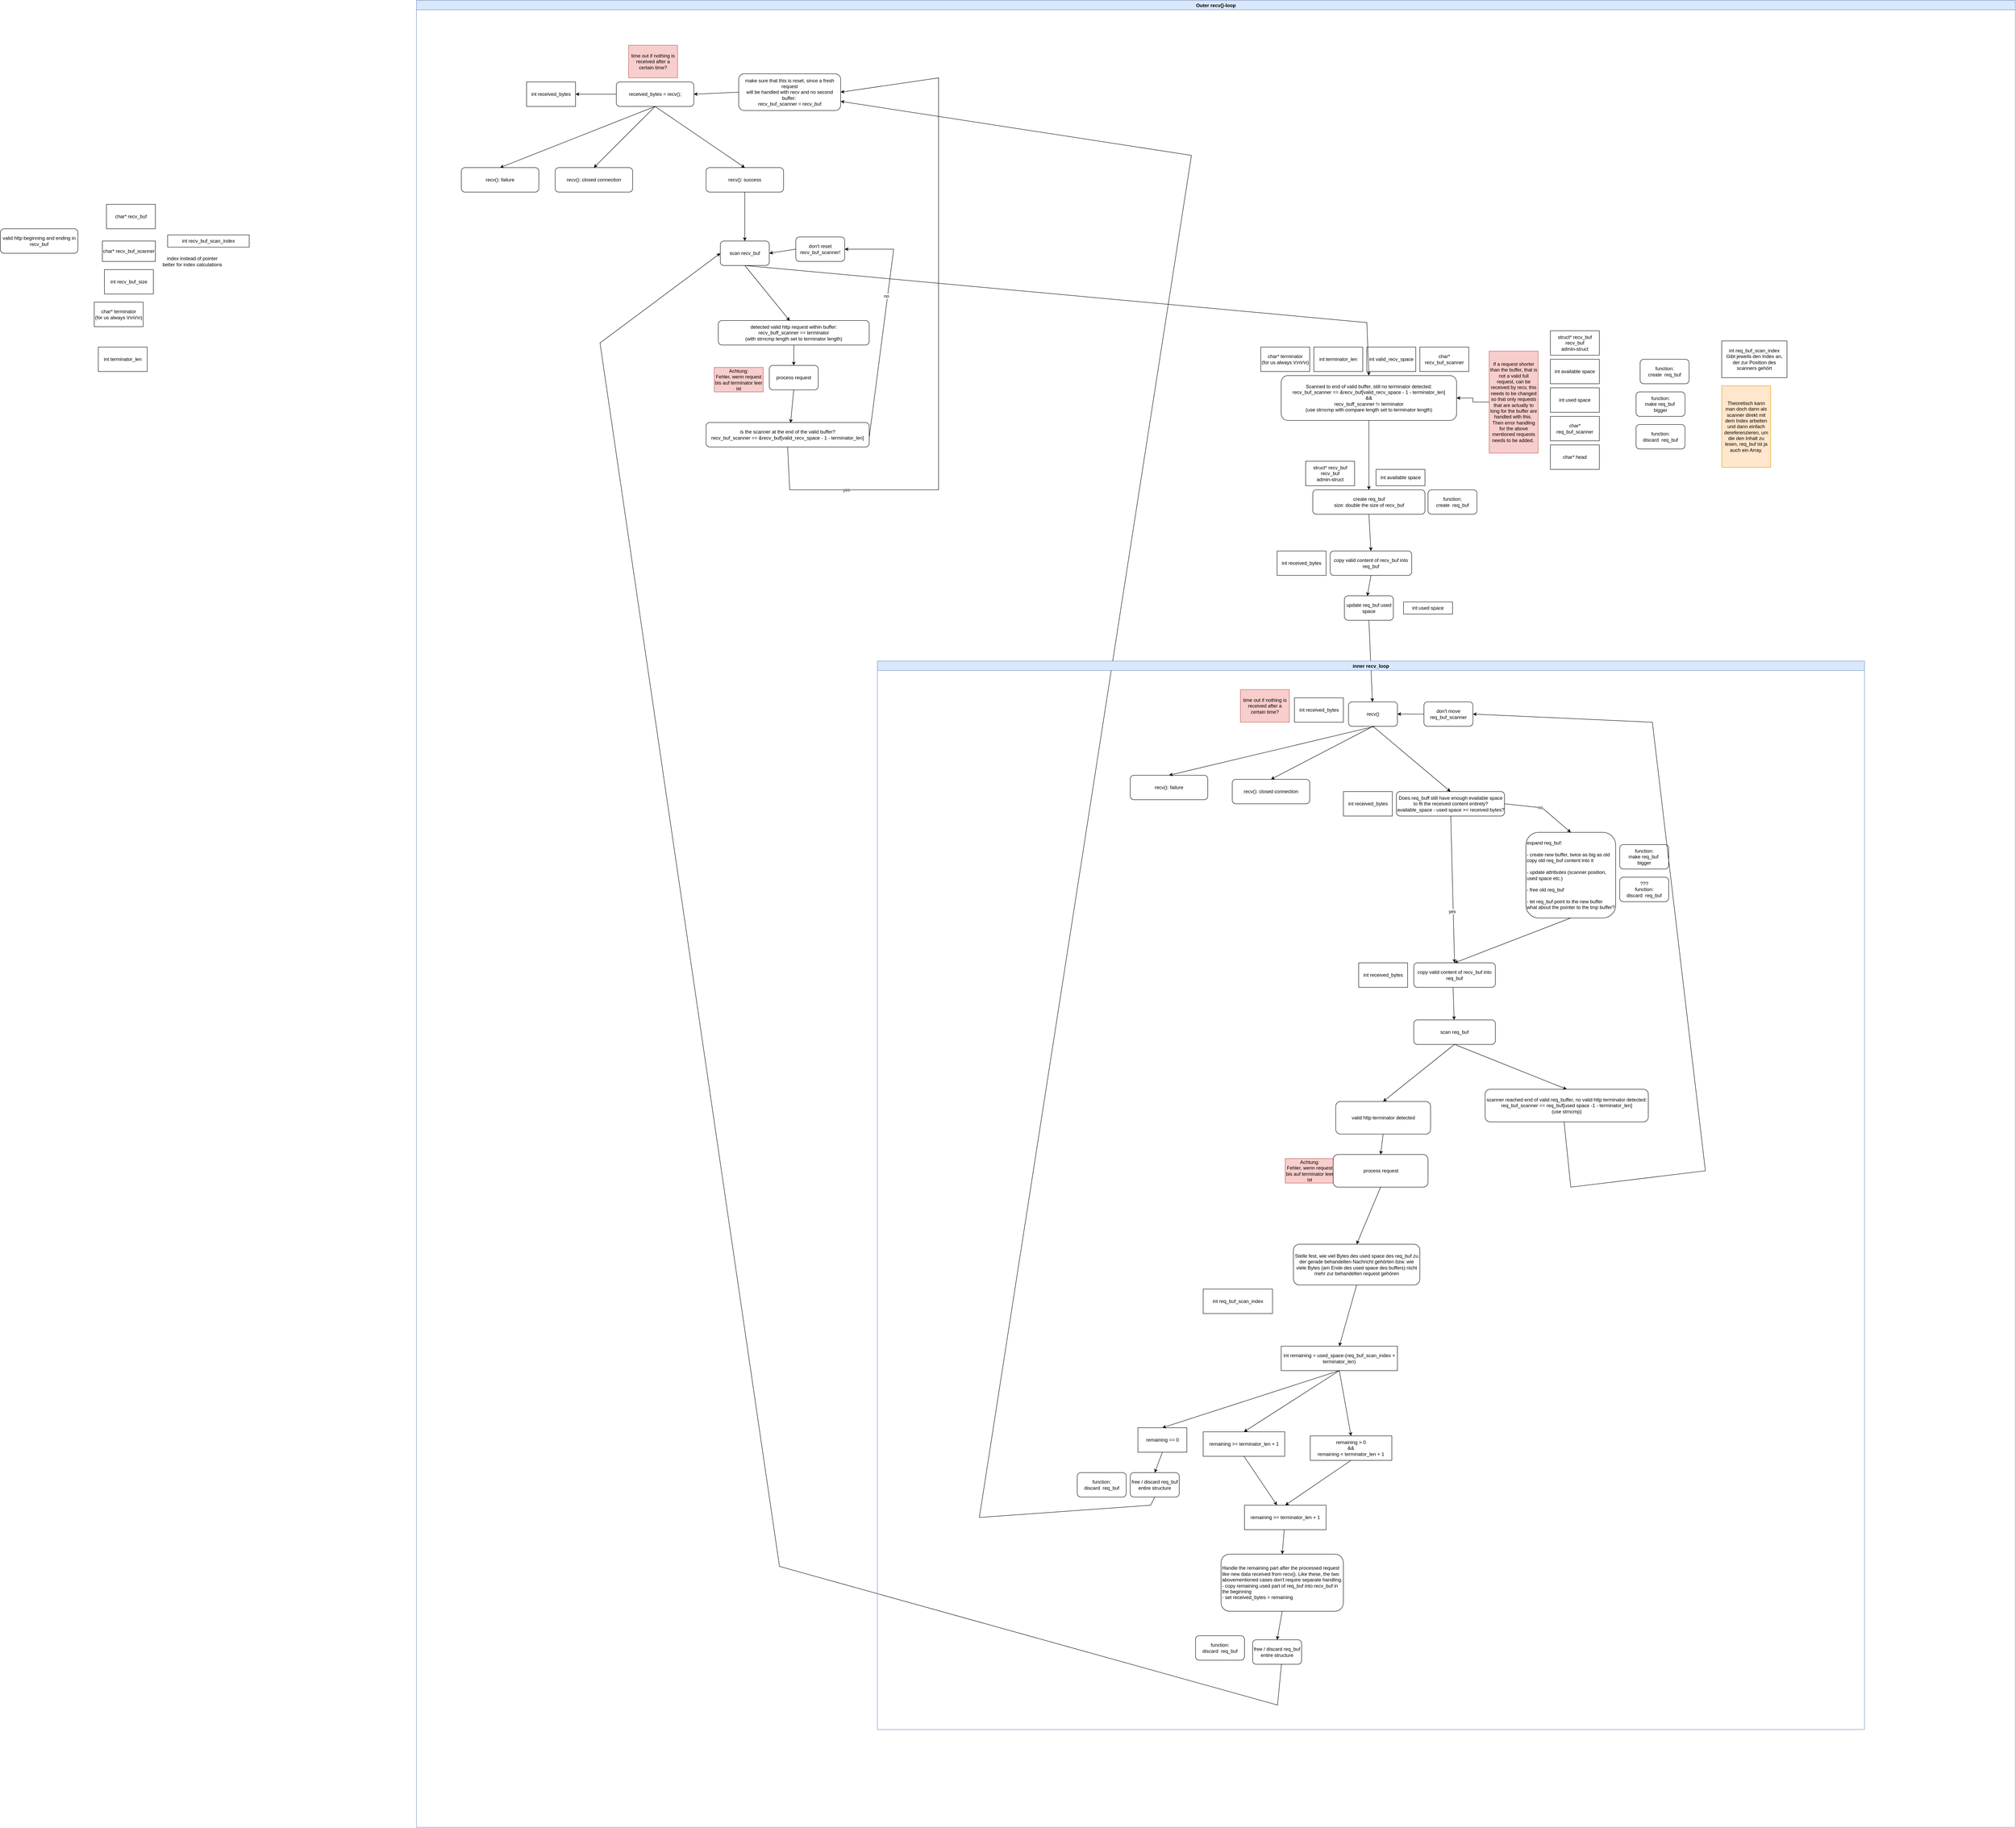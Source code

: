 <mxfile version="20.3.0" type="device"><diagram id="7Sf5SIUbXs6mvTzzYZVq" name="Page-1"><mxGraphModel dx="2548" dy="603" grid="1" gridSize="10" guides="1" tooltips="1" connect="1" arrows="1" fold="1" page="0" pageScale="1" pageWidth="827" pageHeight="1169" math="0" shadow="0"><root><mxCell id="0"/><mxCell id="1" parent="0"/><mxCell id="hIW1ShEKlyPpfjMVBA1B-3" style="edgeStyle=orthogonalEdgeStyle;rounded=0;orthogonalLoop=1;jettySize=auto;html=1;" parent="1" source="hIW1ShEKlyPpfjMVBA1B-1" target="hIW1ShEKlyPpfjMVBA1B-2" edge="1"><mxGeometry relative="1" as="geometry"/></mxCell><mxCell id="hIW1ShEKlyPpfjMVBA1B-1" value="received_bytes = recv();" style="rounded=1;whiteSpace=wrap;html=1;" parent="1" vertex="1"><mxGeometry x="-30" y="580" width="190" height="60" as="geometry"/></mxCell><mxCell id="hIW1ShEKlyPpfjMVBA1B-2" value="int received_bytes" style="rounded=0;whiteSpace=wrap;html=1;" parent="1" vertex="1"><mxGeometry x="-250" y="580" width="120" height="60" as="geometry"/></mxCell><mxCell id="hIW1ShEKlyPpfjMVBA1B-4" value="recv(): failure" style="rounded=1;whiteSpace=wrap;html=1;" parent="1" vertex="1"><mxGeometry x="-410" y="790" width="190" height="60" as="geometry"/></mxCell><mxCell id="hIW1ShEKlyPpfjMVBA1B-5" value="recv(): closed connection" style="rounded=1;whiteSpace=wrap;html=1;" parent="1" vertex="1"><mxGeometry x="-180" y="790" width="190" height="60" as="geometry"/></mxCell><mxCell id="hIW1ShEKlyPpfjMVBA1B-6" value="recv(): success" style="rounded=1;whiteSpace=wrap;html=1;" parent="1" vertex="1"><mxGeometry x="190" y="790" width="190" height="60" as="geometry"/></mxCell><mxCell id="hIW1ShEKlyPpfjMVBA1B-11" value="" style="endArrow=classic;html=1;rounded=0;exitX=0.5;exitY=1;exitDx=0;exitDy=0;entryX=0.5;entryY=0;entryDx=0;entryDy=0;" parent="1" source="hIW1ShEKlyPpfjMVBA1B-1" target="hIW1ShEKlyPpfjMVBA1B-4" edge="1"><mxGeometry width="50" height="50" relative="1" as="geometry"><mxPoint x="30" y="760" as="sourcePoint"/><mxPoint x="80" y="710" as="targetPoint"/></mxGeometry></mxCell><mxCell id="hIW1ShEKlyPpfjMVBA1B-12" value="" style="endArrow=classic;html=1;rounded=0;entryX=0.5;entryY=0;entryDx=0;entryDy=0;exitX=0.5;exitY=1;exitDx=0;exitDy=0;" parent="1" source="hIW1ShEKlyPpfjMVBA1B-1" target="hIW1ShEKlyPpfjMVBA1B-6" edge="1"><mxGeometry width="50" height="50" relative="1" as="geometry"><mxPoint x="30" y="760" as="sourcePoint"/><mxPoint x="80" y="710" as="targetPoint"/></mxGeometry></mxCell><mxCell id="hIW1ShEKlyPpfjMVBA1B-13" value="" style="endArrow=classic;html=1;rounded=0;exitX=0.5;exitY=1;exitDx=0;exitDy=0;entryX=0.5;entryY=0;entryDx=0;entryDy=0;" parent="1" source="hIW1ShEKlyPpfjMVBA1B-1" target="hIW1ShEKlyPpfjMVBA1B-5" edge="1"><mxGeometry width="50" height="50" relative="1" as="geometry"><mxPoint x="30" y="760" as="sourcePoint"/><mxPoint x="80" y="710" as="targetPoint"/></mxGeometry></mxCell><mxCell id="hIW1ShEKlyPpfjMVBA1B-14" value="valid http beginning and ending in recv_buf" style="rounded=1;whiteSpace=wrap;html=1;" parent="1" vertex="1"><mxGeometry x="-1540" y="940" width="190" height="60" as="geometry"/></mxCell><mxCell id="hIW1ShEKlyPpfjMVBA1B-16" value="char* recv_buf" style="rounded=0;whiteSpace=wrap;html=1;" parent="1" vertex="1"><mxGeometry x="-1280" y="880" width="120" height="60" as="geometry"/></mxCell><mxCell id="hIW1ShEKlyPpfjMVBA1B-17" value="struct* recv_buf recv_buf&lt;br&gt;admin-struct" style="rounded=0;whiteSpace=wrap;html=1;" parent="1" vertex="1"><mxGeometry x="2260" y="1190" width="120" height="60" as="geometry"/></mxCell><mxCell id="hIW1ShEKlyPpfjMVBA1B-18" value="int available space" style="rounded=0;whiteSpace=wrap;html=1;" parent="1" vertex="1"><mxGeometry x="2260" y="1260" width="120" height="60" as="geometry"/></mxCell><mxCell id="hIW1ShEKlyPpfjMVBA1B-19" value="int used space" style="rounded=0;whiteSpace=wrap;html=1;" parent="1" vertex="1"><mxGeometry x="2260" y="1330" width="120" height="60" as="geometry"/></mxCell><mxCell id="hIW1ShEKlyPpfjMVBA1B-20" value="char* req_buf_scanner" style="rounded=0;whiteSpace=wrap;html=1;" parent="1" vertex="1"><mxGeometry x="2260" y="1400" width="120" height="60" as="geometry"/></mxCell><mxCell id="hIW1ShEKlyPpfjMVBA1B-21" value="char* head" style="rounded=0;whiteSpace=wrap;html=1;" parent="1" vertex="1"><mxGeometry x="2260" y="1470" width="120" height="60" as="geometry"/></mxCell><mxCell id="hIW1ShEKlyPpfjMVBA1B-22" value="function: create&amp;nbsp;&amp;nbsp;req_buf" style="rounded=1;whiteSpace=wrap;html=1;" parent="1" vertex="1"><mxGeometry x="2480" y="1260" width="120" height="60" as="geometry"/></mxCell><mxCell id="hIW1ShEKlyPpfjMVBA1B-23" value="function: make&amp;nbsp;req_buf&amp;nbsp;&lt;br&gt;bigger" style="rounded=1;whiteSpace=wrap;html=1;" parent="1" vertex="1"><mxGeometry x="2470" y="1340" width="120" height="60" as="geometry"/></mxCell><mxCell id="hIW1ShEKlyPpfjMVBA1B-24" value="function: discard&amp;nbsp;&amp;nbsp;req_buf" style="rounded=1;whiteSpace=wrap;html=1;" parent="1" vertex="1"><mxGeometry x="2470" y="1420" width="120" height="60" as="geometry"/></mxCell><mxCell id="hIW1ShEKlyPpfjMVBA1B-26" value="char* recv_buf_scanner" style="rounded=0;whiteSpace=wrap;html=1;" parent="1" vertex="1"><mxGeometry x="-1290" y="970" width="130" height="50" as="geometry"/></mxCell><mxCell id="hIW1ShEKlyPpfjMVBA1B-28" value="scan recv_buf" style="rounded=1;whiteSpace=wrap;html=1;" parent="1" vertex="1"><mxGeometry x="225" y="970" width="120" height="60" as="geometry"/></mxCell><mxCell id="hIW1ShEKlyPpfjMVBA1B-29" value="" style="endArrow=classic;html=1;rounded=0;entryX=0.5;entryY=0;entryDx=0;entryDy=0;exitX=0.5;exitY=1;exitDx=0;exitDy=0;" parent="1" source="hIW1ShEKlyPpfjMVBA1B-6" target="hIW1ShEKlyPpfjMVBA1B-28" edge="1"><mxGeometry width="50" height="50" relative="1" as="geometry"><mxPoint x="50" y="990" as="sourcePoint"/><mxPoint x="100" y="940" as="targetPoint"/></mxGeometry></mxCell><mxCell id="hIW1ShEKlyPpfjMVBA1B-31" value="int recv_buf_size" style="rounded=0;whiteSpace=wrap;html=1;" parent="1" vertex="1"><mxGeometry x="-1285" y="1040" width="120" height="60" as="geometry"/></mxCell><mxCell id="hIW1ShEKlyPpfjMVBA1B-32" value="Scanned to end of valid buffer, still no terminator detected:&lt;br&gt;recv_buf_scanner == &amp;amp;recv_buf[valid_recv_space - 1 - terminator_len]&lt;br&gt;&amp;amp;&amp;amp;&lt;br&gt;recv_buff_scanner != terminator&lt;br&gt;(use strncmp with compare length set to terminator length)" style="rounded=1;whiteSpace=wrap;html=1;" parent="1" vertex="1"><mxGeometry x="1600" y="1300" width="430" height="110" as="geometry"/></mxCell><mxCell id="hIW1ShEKlyPpfjMVBA1B-34" value="char* terminator&lt;br&gt;(for us always \r\n\r\n)" style="rounded=0;whiteSpace=wrap;html=1;" parent="1" vertex="1"><mxGeometry x="-1310" y="1120" width="120" height="60" as="geometry"/></mxCell><mxCell id="hIW1ShEKlyPpfjMVBA1B-35" value="int terminator_len" style="rounded=0;whiteSpace=wrap;html=1;" parent="1" vertex="1"><mxGeometry x="-1300" y="1230" width="120" height="60" as="geometry"/></mxCell><mxCell id="hIW1ShEKlyPpfjMVBA1B-38" value="create req_buf&lt;br&gt;size: double the size of recv_buf" style="rounded=1;whiteSpace=wrap;html=1;" parent="1" vertex="1"><mxGeometry x="1677.5" y="1580" width="275" height="60" as="geometry"/></mxCell><mxCell id="hIW1ShEKlyPpfjMVBA1B-39" value="" style="endArrow=classic;html=1;rounded=0;entryX=0.5;entryY=0;entryDx=0;entryDy=0;exitX=0.5;exitY=1;exitDx=0;exitDy=0;" parent="1" source="hIW1ShEKlyPpfjMVBA1B-32" target="hIW1ShEKlyPpfjMVBA1B-38" edge="1"><mxGeometry width="50" height="50" relative="1" as="geometry"><mxPoint x="1610" y="1460" as="sourcePoint"/><mxPoint x="1660" y="1410" as="targetPoint"/></mxGeometry></mxCell><mxCell id="hIW1ShEKlyPpfjMVBA1B-41" style="edgeStyle=orthogonalEdgeStyle;rounded=0;orthogonalLoop=1;jettySize=auto;html=1;" parent="1" source="hIW1ShEKlyPpfjMVBA1B-40" target="hIW1ShEKlyPpfjMVBA1B-32" edge="1"><mxGeometry relative="1" as="geometry"/></mxCell><mxCell id="hIW1ShEKlyPpfjMVBA1B-40" value="If a request shorter than the buffer, that is not a valid full request, can be received by recv, this needs to be changed so that only requests that are actually to long for the buffer are handled with this.&amp;nbsp;&lt;br&gt;Then error handling for the above mentioned requests needs to be added.&amp;nbsp;" style="rounded=0;whiteSpace=wrap;html=1;fillColor=#f8cecc;strokeColor=#b85450;" parent="1" vertex="1"><mxGeometry x="2110" y="1240" width="120" height="250" as="geometry"/></mxCell><mxCell id="hIW1ShEKlyPpfjMVBA1B-42" value="int terminator_len" style="rounded=0;whiteSpace=wrap;html=1;" parent="1" vertex="1"><mxGeometry x="1680" y="1230" width="120" height="60" as="geometry"/></mxCell><mxCell id="hIW1ShEKlyPpfjMVBA1B-43" value="int valid_recv_space" style="rounded=0;whiteSpace=wrap;html=1;" parent="1" vertex="1"><mxGeometry x="1810" y="1230" width="120" height="60" as="geometry"/></mxCell><mxCell id="hIW1ShEKlyPpfjMVBA1B-44" value="char* recv_buf_scanner" style="rounded=0;whiteSpace=wrap;html=1;" parent="1" vertex="1"><mxGeometry x="1940" y="1230" width="120" height="60" as="geometry"/></mxCell><mxCell id="hIW1ShEKlyPpfjMVBA1B-45" value="char* terminator&lt;br&gt;(for us always \r\n\r\n)" style="rounded=0;whiteSpace=wrap;html=1;" parent="1" vertex="1"><mxGeometry x="1550" y="1230" width="120" height="60" as="geometry"/></mxCell><mxCell id="hIW1ShEKlyPpfjMVBA1B-46" value="detected valid http request within buffer:&lt;br&gt;recv_buff_scanner == terminator&lt;br&gt;(with strncmp length set to terminator length)" style="rounded=1;whiteSpace=wrap;html=1;" parent="1" vertex="1"><mxGeometry x="220" y="1165" width="370" height="60" as="geometry"/></mxCell><mxCell id="hIW1ShEKlyPpfjMVBA1B-47" value="don't reset recv_buf_scanner!" style="rounded=1;whiteSpace=wrap;html=1;" parent="1" vertex="1"><mxGeometry x="410" y="960" width="120" height="60" as="geometry"/></mxCell><mxCell id="hIW1ShEKlyPpfjMVBA1B-48" value="process request" style="rounded=1;whiteSpace=wrap;html=1;" parent="1" vertex="1"><mxGeometry x="345" y="1275" width="120" height="60" as="geometry"/></mxCell><mxCell id="hIW1ShEKlyPpfjMVBA1B-49" value="" style="endArrow=classic;html=1;rounded=0;entryX=0.5;entryY=0;entryDx=0;entryDy=0;exitX=0.5;exitY=1;exitDx=0;exitDy=0;" parent="1" source="hIW1ShEKlyPpfjMVBA1B-46" target="hIW1ShEKlyPpfjMVBA1B-48" edge="1"><mxGeometry width="50" height="50" relative="1" as="geometry"><mxPoint x="580" y="1065" as="sourcePoint"/><mxPoint x="630" y="1015" as="targetPoint"/></mxGeometry></mxCell><mxCell id="hIW1ShEKlyPpfjMVBA1B-54" value="make sure that this is reset, since a fresh request&lt;br&gt;will be handled with recv and no second buffer:&amp;nbsp;&lt;br&gt;recv_buf_scanner = recv_buf" style="rounded=1;whiteSpace=wrap;html=1;" parent="1" vertex="1"><mxGeometry x="270" y="560" width="250" height="90" as="geometry"/></mxCell><mxCell id="hIW1ShEKlyPpfjMVBA1B-55" value="is the scanner at the end of the valid buffer?&lt;br&gt;recv_buf_scanner == &amp;amp;recv_buf[valid_recv_space - 1 - terminator_len]" style="rounded=1;whiteSpace=wrap;html=1;" parent="1" vertex="1"><mxGeometry x="190" y="1415" width="400" height="60" as="geometry"/></mxCell><mxCell id="hIW1ShEKlyPpfjMVBA1B-56" value="" style="endArrow=classic;html=1;rounded=0;entryX=0.518;entryY=0.017;entryDx=0;entryDy=0;entryPerimeter=0;exitX=0.5;exitY=1;exitDx=0;exitDy=0;" parent="1" source="hIW1ShEKlyPpfjMVBA1B-48" target="hIW1ShEKlyPpfjMVBA1B-55" edge="1"><mxGeometry width="50" height="50" relative="1" as="geometry"><mxPoint x="460" y="1385" as="sourcePoint"/><mxPoint x="510" y="1335" as="targetPoint"/></mxGeometry></mxCell><mxCell id="hIW1ShEKlyPpfjMVBA1B-58" value="" style="endArrow=classic;html=1;rounded=0;entryX=1;entryY=0.5;entryDx=0;entryDy=0;exitX=0;exitY=0.5;exitDx=0;exitDy=0;" parent="1" source="hIW1ShEKlyPpfjMVBA1B-47" target="hIW1ShEKlyPpfjMVBA1B-28" edge="1"><mxGeometry width="50" height="50" relative="1" as="geometry"><mxPoint x="390" y="1330" as="sourcePoint"/><mxPoint x="440" y="1280" as="targetPoint"/></mxGeometry></mxCell><mxCell id="hIW1ShEKlyPpfjMVBA1B-59" value="" style="endArrow=classic;html=1;rounded=0;entryX=1;entryY=0.5;entryDx=0;entryDy=0;exitX=1;exitY=0.614;exitDx=0;exitDy=0;exitPerimeter=0;" parent="1" source="hIW1ShEKlyPpfjMVBA1B-55" target="hIW1ShEKlyPpfjMVBA1B-47" edge="1"><mxGeometry width="50" height="50" relative="1" as="geometry"><mxPoint x="460" y="1340" as="sourcePoint"/><mxPoint x="510" y="1290" as="targetPoint"/><Array as="points"><mxPoint x="650" y="990"/></Array></mxGeometry></mxCell><mxCell id="hIW1ShEKlyPpfjMVBA1B-60" value="no" style="edgeLabel;html=1;align=center;verticalAlign=middle;resizable=0;points=[];" parent="hIW1ShEKlyPpfjMVBA1B-59" vertex="1" connectable="0"><mxGeometry x="0.193" y="3" relative="1" as="geometry"><mxPoint as="offset"/></mxGeometry></mxCell><mxCell id="hIW1ShEKlyPpfjMVBA1B-61" value="" style="endArrow=classic;html=1;rounded=0;entryX=1;entryY=0.5;entryDx=0;entryDy=0;exitX=0.5;exitY=1;exitDx=0;exitDy=0;" parent="1" source="hIW1ShEKlyPpfjMVBA1B-55" target="hIW1ShEKlyPpfjMVBA1B-54" edge="1"><mxGeometry width="50" height="50" relative="1" as="geometry"><mxPoint x="460" y="1340" as="sourcePoint"/><mxPoint x="510" y="1290" as="targetPoint"/><Array as="points"><mxPoint x="395" y="1580"/><mxPoint x="760" y="1580"/><mxPoint x="760" y="570"/></Array></mxGeometry></mxCell><mxCell id="hIW1ShEKlyPpfjMVBA1B-62" value="yes" style="edgeLabel;html=1;align=center;verticalAlign=middle;resizable=0;points=[];" parent="hIW1ShEKlyPpfjMVBA1B-61" vertex="1" connectable="0"><mxGeometry x="-0.717" relative="1" as="geometry"><mxPoint as="offset"/></mxGeometry></mxCell><mxCell id="hIW1ShEKlyPpfjMVBA1B-63" value="" style="endArrow=classic;html=1;rounded=0;entryX=1;entryY=0.5;entryDx=0;entryDy=0;exitX=0;exitY=0.5;exitDx=0;exitDy=0;" parent="1" source="hIW1ShEKlyPpfjMVBA1B-54" target="hIW1ShEKlyPpfjMVBA1B-1" edge="1"><mxGeometry width="50" height="50" relative="1" as="geometry"><mxPoint x="460" y="710" as="sourcePoint"/><mxPoint x="510" y="660" as="targetPoint"/></mxGeometry></mxCell><mxCell id="hIW1ShEKlyPpfjMVBA1B-64" value="" style="endArrow=classic;html=1;rounded=0;exitX=0.5;exitY=1;exitDx=0;exitDy=0;entryX=0.473;entryY=0.006;entryDx=0;entryDy=0;entryPerimeter=0;" parent="1" source="hIW1ShEKlyPpfjMVBA1B-28" target="hIW1ShEKlyPpfjMVBA1B-46" edge="1"><mxGeometry width="50" height="50" relative="1" as="geometry"><mxPoint x="660" y="1290" as="sourcePoint"/><mxPoint x="710" y="1240" as="targetPoint"/></mxGeometry></mxCell><mxCell id="hIW1ShEKlyPpfjMVBA1B-65" value="" style="endArrow=classic;html=1;rounded=0;entryX=0.5;entryY=0;entryDx=0;entryDy=0;exitX=0.5;exitY=1;exitDx=0;exitDy=0;" parent="1" source="hIW1ShEKlyPpfjMVBA1B-28" target="hIW1ShEKlyPpfjMVBA1B-32" edge="1"><mxGeometry width="50" height="50" relative="1" as="geometry"><mxPoint x="1090" y="1320" as="sourcePoint"/><mxPoint x="1140" y="1270" as="targetPoint"/><Array as="points"><mxPoint x="1810" y="1170"/></Array></mxGeometry></mxCell><mxCell id="hIW1ShEKlyPpfjMVBA1B-67" value="int available space" style="rounded=0;whiteSpace=wrap;html=1;" parent="1" vertex="1"><mxGeometry x="1832.5" y="1530" width="120" height="40" as="geometry"/></mxCell><mxCell id="hIW1ShEKlyPpfjMVBA1B-68" value="struct* recv_buf recv_buf&lt;br&gt;admin-struct" style="rounded=0;whiteSpace=wrap;html=1;" parent="1" vertex="1"><mxGeometry x="1660" y="1510" width="120" height="60" as="geometry"/></mxCell><mxCell id="hIW1ShEKlyPpfjMVBA1B-69" value="function: create&amp;nbsp;&amp;nbsp;req_buf" style="rounded=1;whiteSpace=wrap;html=1;" parent="1" vertex="1"><mxGeometry x="1960" y="1580" width="120" height="60" as="geometry"/></mxCell><mxCell id="hIW1ShEKlyPpfjMVBA1B-70" value="copy valid content of recv_buf into req_buf" style="rounded=1;whiteSpace=wrap;html=1;" parent="1" vertex="1"><mxGeometry x="1720" y="1730" width="200" height="60" as="geometry"/></mxCell><mxCell id="hIW1ShEKlyPpfjMVBA1B-71" value="" style="endArrow=classic;html=1;rounded=0;exitX=0.5;exitY=1;exitDx=0;exitDy=0;entryX=0.5;entryY=0;entryDx=0;entryDy=0;" parent="1" source="hIW1ShEKlyPpfjMVBA1B-38" target="hIW1ShEKlyPpfjMVBA1B-70" edge="1"><mxGeometry width="50" height="50" relative="1" as="geometry"><mxPoint x="1960" y="1710" as="sourcePoint"/><mxPoint x="2010" y="1660" as="targetPoint"/></mxGeometry></mxCell><mxCell id="hIW1ShEKlyPpfjMVBA1B-72" value="update req_buf used space" style="rounded=1;whiteSpace=wrap;html=1;" parent="1" vertex="1"><mxGeometry x="1755" y="1840" width="120" height="60" as="geometry"/></mxCell><mxCell id="hIW1ShEKlyPpfjMVBA1B-73" value="" style="endArrow=classic;html=1;rounded=0;entryX=0.469;entryY=0.008;entryDx=0;entryDy=0;entryPerimeter=0;exitX=0.5;exitY=1;exitDx=0;exitDy=0;" parent="1" source="hIW1ShEKlyPpfjMVBA1B-70" target="hIW1ShEKlyPpfjMVBA1B-72" edge="1"><mxGeometry width="50" height="50" relative="1" as="geometry"><mxPoint x="1960" y="1740" as="sourcePoint"/><mxPoint x="2010" y="1690" as="targetPoint"/></mxGeometry></mxCell><mxCell id="hIW1ShEKlyPpfjMVBA1B-74" value="int used space" style="rounded=0;whiteSpace=wrap;html=1;" parent="1" vertex="1"><mxGeometry x="1900" y="1855" width="120" height="30" as="geometry"/></mxCell><mxCell id="hIW1ShEKlyPpfjMVBA1B-75" value="recv()" style="rounded=1;whiteSpace=wrap;html=1;" parent="1" vertex="1"><mxGeometry x="1765" y="2100" width="120" height="60" as="geometry"/></mxCell><mxCell id="hIW1ShEKlyPpfjMVBA1B-76" value="copy valid content of recv_buf into req_buf" style="rounded=1;whiteSpace=wrap;html=1;" parent="1" vertex="1"><mxGeometry x="1925" y="2740" width="200" height="60" as="geometry"/></mxCell><mxCell id="hIW1ShEKlyPpfjMVBA1B-77" value="int received_bytes" style="rounded=0;whiteSpace=wrap;html=1;" parent="1" vertex="1"><mxGeometry x="1590" y="1730" width="120" height="60" as="geometry"/></mxCell><mxCell id="hIW1ShEKlyPpfjMVBA1B-78" value="int received_bytes" style="rounded=0;whiteSpace=wrap;html=1;" parent="1" vertex="1"><mxGeometry x="1790" y="2740" width="120" height="60" as="geometry"/></mxCell><mxCell id="hIW1ShEKlyPpfjMVBA1B-79" value="scan req_buf" style="rounded=1;whiteSpace=wrap;html=1;" parent="1" vertex="1"><mxGeometry x="1925" y="2880" width="200" height="60" as="geometry"/></mxCell><mxCell id="hIW1ShEKlyPpfjMVBA1B-80" value="Does req_buff still have enough evailable space to fit the received content entirely?&lt;br&gt;available_space - used space &amp;gt;= received bytes?" style="rounded=1;whiteSpace=wrap;html=1;" parent="1" vertex="1"><mxGeometry x="1882.5" y="2320" width="265" height="60" as="geometry"/></mxCell><mxCell id="hIW1ShEKlyPpfjMVBA1B-81" value="int received_bytes" style="rounded=0;whiteSpace=wrap;html=1;" parent="1" vertex="1"><mxGeometry x="1752.5" y="2320" width="120" height="60" as="geometry"/></mxCell><mxCell id="hIW1ShEKlyPpfjMVBA1B-82" value="" style="endArrow=classic;html=1;rounded=0;entryX=0.5;entryY=0;entryDx=0;entryDy=0;" parent="1" source="hIW1ShEKlyPpfjMVBA1B-80" target="hIW1ShEKlyPpfjMVBA1B-76" edge="1"><mxGeometry width="50" height="50" relative="1" as="geometry"><mxPoint x="2350" y="2480" as="sourcePoint"/><mxPoint x="2400" y="2430" as="targetPoint"/></mxGeometry></mxCell><mxCell id="hIW1ShEKlyPpfjMVBA1B-83" value="yes" style="edgeLabel;html=1;align=center;verticalAlign=middle;resizable=0;points=[];" parent="hIW1ShEKlyPpfjMVBA1B-82" vertex="1" connectable="0"><mxGeometry x="0.297" y="-3" relative="1" as="geometry"><mxPoint as="offset"/></mxGeometry></mxCell><mxCell id="hIW1ShEKlyPpfjMVBA1B-85" value="" style="endArrow=classic;html=1;rounded=0;exitX=1;exitY=0.5;exitDx=0;exitDy=0;entryX=0.5;entryY=0;entryDx=0;entryDy=0;" parent="1" source="hIW1ShEKlyPpfjMVBA1B-80" target="hIW1ShEKlyPpfjMVBA1B-88" edge="1"><mxGeometry width="50" height="50" relative="1" as="geometry"><mxPoint x="2400" y="2550" as="sourcePoint"/><mxPoint x="2260" y="2430" as="targetPoint"/><Array as="points"><mxPoint x="2240" y="2360"/></Array></mxGeometry></mxCell><mxCell id="hIW1ShEKlyPpfjMVBA1B-86" value="no" style="edgeLabel;html=1;align=center;verticalAlign=middle;resizable=0;points=[];" parent="hIW1ShEKlyPpfjMVBA1B-85" vertex="1" connectable="0"><mxGeometry x="-0.05" y="1" relative="1" as="geometry"><mxPoint as="offset"/></mxGeometry></mxCell><mxCell id="hIW1ShEKlyPpfjMVBA1B-88" value="expand req_buf: &lt;br&gt;&lt;br&gt;- create new buffer, twice as big as old&lt;br&gt;copy old req_buf content into it&lt;br&gt;&lt;br&gt;- update attributes (scanner position, used space etc.)&lt;br&gt;&lt;br&gt;- free old req_buf&lt;br&gt;&lt;br&gt;&lt;div style=&quot;&quot;&gt;&lt;span style=&quot;background-color: initial;&quot;&gt;- let req_buf point to the new buffer&lt;/span&gt;&lt;/div&gt;what about the pointer to the tmp buffer?" style="rounded=1;whiteSpace=wrap;html=1;align=left;" parent="1" vertex="1"><mxGeometry x="2200" y="2420" width="220" height="210" as="geometry"/></mxCell><mxCell id="hIW1ShEKlyPpfjMVBA1B-90" value="" style="endArrow=classic;html=1;rounded=0;exitX=0.5;exitY=1;exitDx=0;exitDy=0;entryX=0.5;entryY=0;entryDx=0;entryDy=0;" parent="1" source="hIW1ShEKlyPpfjMVBA1B-88" target="hIW1ShEKlyPpfjMVBA1B-76" edge="1"><mxGeometry width="50" height="50" relative="1" as="geometry"><mxPoint x="2520" y="2560" as="sourcePoint"/><mxPoint x="2570" y="2510" as="targetPoint"/></mxGeometry></mxCell><mxCell id="hIW1ShEKlyPpfjMVBA1B-92" value="???&lt;br&gt;function: discard&amp;nbsp;&amp;nbsp;req_buf" style="rounded=1;whiteSpace=wrap;html=1;" parent="1" vertex="1"><mxGeometry x="2430" y="2530" width="120" height="60" as="geometry"/></mxCell><mxCell id="hIW1ShEKlyPpfjMVBA1B-93" value="function: make&amp;nbsp;req_buf&amp;nbsp;&lt;br&gt;bigger" style="rounded=1;whiteSpace=wrap;html=1;" parent="1" vertex="1"><mxGeometry x="2430" y="2450" width="120" height="60" as="geometry"/></mxCell><mxCell id="hIW1ShEKlyPpfjMVBA1B-94" value="" style="endArrow=classic;html=1;rounded=0;exitX=0.482;exitY=1.017;exitDx=0;exitDy=0;exitPerimeter=0;" parent="1" source="hIW1ShEKlyPpfjMVBA1B-76" target="hIW1ShEKlyPpfjMVBA1B-79" edge="1"><mxGeometry width="50" height="50" relative="1" as="geometry"><mxPoint x="2170" y="2870" as="sourcePoint"/><mxPoint x="2220" y="2820" as="targetPoint"/></mxGeometry></mxCell><mxCell id="hIW1ShEKlyPpfjMVBA1B-95" value="" style="endArrow=classic;html=1;rounded=0;entryX=0.5;entryY=0;entryDx=0;entryDy=0;exitX=0.5;exitY=1;exitDx=0;exitDy=0;" parent="1" source="hIW1ShEKlyPpfjMVBA1B-75" target="hIW1ShEKlyPpfjMVBA1B-80" edge="1"><mxGeometry width="50" height="50" relative="1" as="geometry"><mxPoint x="1890" y="2410" as="sourcePoint"/><mxPoint x="1940" y="2360" as="targetPoint"/></mxGeometry></mxCell><mxCell id="hIW1ShEKlyPpfjMVBA1B-96" value="scanner reached end of valid req_buffer, no valid http terminator detected:&lt;br&gt;req_buf_scanner == req_buf[used space -1 - terminator_len]&lt;br&gt;(use strncmp)" style="rounded=1;whiteSpace=wrap;html=1;" parent="1" vertex="1"><mxGeometry x="2100" y="3050" width="400" height="80" as="geometry"/></mxCell><mxCell id="hIW1ShEKlyPpfjMVBA1B-97" value="valid http terminator detected" style="rounded=1;whiteSpace=wrap;html=1;" parent="1" vertex="1"><mxGeometry x="1733.75" y="3080" width="232.5" height="80" as="geometry"/></mxCell><mxCell id="hIW1ShEKlyPpfjMVBA1B-98" value="" style="endArrow=classic;html=1;rounded=0;exitX=0.5;exitY=1;exitDx=0;exitDy=0;entryX=0.5;entryY=0;entryDx=0;entryDy=0;" parent="1" source="hIW1ShEKlyPpfjMVBA1B-79" target="hIW1ShEKlyPpfjMVBA1B-96" edge="1"><mxGeometry width="50" height="50" relative="1" as="geometry"><mxPoint x="2290" y="2860" as="sourcePoint"/><mxPoint x="2340" y="2810" as="targetPoint"/></mxGeometry></mxCell><mxCell id="hIW1ShEKlyPpfjMVBA1B-99" value="" style="endArrow=classic;html=1;rounded=0;exitX=0.484;exitY=1.004;exitDx=0;exitDy=0;exitPerimeter=0;entryX=1;entryY=0.5;entryDx=0;entryDy=0;" parent="1" source="hIW1ShEKlyPpfjMVBA1B-96" target="hIW1ShEKlyPpfjMVBA1B-104" edge="1"><mxGeometry width="50" height="50" relative="1" as="geometry"><mxPoint x="2100" y="2770" as="sourcePoint"/><mxPoint x="2150" y="2720" as="targetPoint"/><Array as="points"><mxPoint x="2310" y="3290"/><mxPoint x="2640" y="3250"/><mxPoint x="2510" y="2150"/></Array></mxGeometry></mxCell><mxCell id="hIW1ShEKlyPpfjMVBA1B-100" value="recv(): failure" style="rounded=1;whiteSpace=wrap;html=1;" parent="1" vertex="1"><mxGeometry x="1230" y="2280" width="190" height="60" as="geometry"/></mxCell><mxCell id="hIW1ShEKlyPpfjMVBA1B-101" value="recv(): closed connection" style="rounded=1;whiteSpace=wrap;html=1;" parent="1" vertex="1"><mxGeometry x="1480" y="2290" width="190" height="60" as="geometry"/></mxCell><mxCell id="hIW1ShEKlyPpfjMVBA1B-102" value="" style="endArrow=classic;html=1;rounded=0;entryX=0.5;entryY=0;entryDx=0;entryDy=0;" parent="1" target="hIW1ShEKlyPpfjMVBA1B-100" edge="1"><mxGeometry width="50" height="50" relative="1" as="geometry"><mxPoint x="1830" y="2160" as="sourcePoint"/><mxPoint x="1660" y="2560" as="targetPoint"/></mxGeometry></mxCell><mxCell id="hIW1ShEKlyPpfjMVBA1B-103" value="" style="endArrow=classic;html=1;rounded=0;entryX=0.5;entryY=0;entryDx=0;entryDy=0;exitX=0.5;exitY=1;exitDx=0;exitDy=0;" parent="1" source="hIW1ShEKlyPpfjMVBA1B-75" target="hIW1ShEKlyPpfjMVBA1B-101" edge="1"><mxGeometry width="50" height="50" relative="1" as="geometry"><mxPoint x="1610" y="2610" as="sourcePoint"/><mxPoint x="1660" y="2560" as="targetPoint"/></mxGeometry></mxCell><mxCell id="hIW1ShEKlyPpfjMVBA1B-104" value="don't move req_buf_scanner" style="rounded=1;whiteSpace=wrap;html=1;" parent="1" vertex="1"><mxGeometry x="1950" y="2100" width="120" height="60" as="geometry"/></mxCell><mxCell id="hIW1ShEKlyPpfjMVBA1B-105" value="" style="endArrow=classic;html=1;rounded=0;entryX=1;entryY=0.5;entryDx=0;entryDy=0;exitX=0;exitY=0.5;exitDx=0;exitDy=0;" parent="1" source="hIW1ShEKlyPpfjMVBA1B-104" target="hIW1ShEKlyPpfjMVBA1B-75" edge="1"><mxGeometry width="50" height="50" relative="1" as="geometry"><mxPoint x="2060" y="2390" as="sourcePoint"/><mxPoint x="2110" y="2340" as="targetPoint"/></mxGeometry></mxCell><mxCell id="hIW1ShEKlyPpfjMVBA1B-106" value="time out if nothing is received after a certain time?" style="rounded=0;whiteSpace=wrap;html=1;fillColor=#f8cecc;strokeColor=#b85450;" parent="1" vertex="1"><mxGeometry x="1500" y="2070" width="120" height="80" as="geometry"/></mxCell><mxCell id="hIW1ShEKlyPpfjMVBA1B-108" value="time out if nothing is received after a certain time?" style="rounded=0;whiteSpace=wrap;html=1;fillColor=#f8cecc;strokeColor=#b85450;" parent="1" vertex="1"><mxGeometry y="490" width="120" height="80" as="geometry"/></mxCell><mxCell id="hIW1ShEKlyPpfjMVBA1B-109" value="int received_bytes" style="rounded=0;whiteSpace=wrap;html=1;" parent="1" vertex="1"><mxGeometry x="1632.5" y="2090" width="120" height="60" as="geometry"/></mxCell><mxCell id="hIW1ShEKlyPpfjMVBA1B-110" value="" style="endArrow=classic;html=1;rounded=0;exitX=0.5;exitY=1;exitDx=0;exitDy=0;" parent="1" source="hIW1ShEKlyPpfjMVBA1B-72" target="hIW1ShEKlyPpfjMVBA1B-75" edge="1"><mxGeometry width="50" height="50" relative="1" as="geometry"><mxPoint x="1770" y="1960" as="sourcePoint"/><mxPoint x="1820" y="1910" as="targetPoint"/></mxGeometry></mxCell><mxCell id="hIW1ShEKlyPpfjMVBA1B-112" value="" style="endArrow=classic;html=1;rounded=0;exitX=0.5;exitY=1;exitDx=0;exitDy=0;entryX=0.5;entryY=0;entryDx=0;entryDy=0;" parent="1" source="hIW1ShEKlyPpfjMVBA1B-97" target="hIW1ShEKlyPpfjMVBA1B-111" edge="1"><mxGeometry width="50" height="50" relative="1" as="geometry"><mxPoint x="1860" y="3000" as="sourcePoint"/><mxPoint x="1910" y="2950" as="targetPoint"/></mxGeometry></mxCell><mxCell id="hIW1ShEKlyPpfjMVBA1B-113" value="Achtung:&lt;br&gt;Fehler, wenn request&lt;br&gt;bis auf terminator leer&lt;br&gt;ist" style="rounded=0;whiteSpace=wrap;html=1;fillColor=#f8cecc;strokeColor=#b85450;" parent="1" vertex="1"><mxGeometry x="1610" y="3220" width="120" height="60" as="geometry"/></mxCell><mxCell id="hIW1ShEKlyPpfjMVBA1B-114" value="Achtung:&lt;br&gt;Fehler, wenn request&lt;br&gt;bis auf terminator leer&lt;br&gt;ist" style="rounded=0;whiteSpace=wrap;html=1;fillColor=#f8cecc;strokeColor=#b85450;" parent="1" vertex="1"><mxGeometry x="210" y="1280" width="120" height="60" as="geometry"/></mxCell><mxCell id="hIW1ShEKlyPpfjMVBA1B-115" value="" style="endArrow=classic;html=1;rounded=0;entryX=0.5;entryY=0;entryDx=0;entryDy=0;exitX=0.5;exitY=1;exitDx=0;exitDy=0;" parent="1" source="hIW1ShEKlyPpfjMVBA1B-79" target="hIW1ShEKlyPpfjMVBA1B-97" edge="1"><mxGeometry width="50" height="50" relative="1" as="geometry"><mxPoint x="1590" y="2870" as="sourcePoint"/><mxPoint x="1640" y="2820" as="targetPoint"/></mxGeometry></mxCell><mxCell id="hIW1ShEKlyPpfjMVBA1B-117" value="Stelle fest, wie viel Bytes des used space des req_buf zu der gerade behandelten Nachricht gehörten bzw. wie viele Bytes (am Ende des used space des buffers) nicht mehr zur behandelten request gehören&lt;br&gt;" style="rounded=1;whiteSpace=wrap;html=1;" parent="1" vertex="1"><mxGeometry x="1630" y="3430" width="310" height="100" as="geometry"/></mxCell><mxCell id="hIW1ShEKlyPpfjMVBA1B-119" value="int req_buf_scan_index&lt;br&gt;Gibt jeweils den Index an, der zur Position des scanners gehört" style="rounded=0;whiteSpace=wrap;html=1;" parent="1" vertex="1"><mxGeometry x="2680" y="1215" width="160" height="90" as="geometry"/></mxCell><mxCell id="hIW1ShEKlyPpfjMVBA1B-121" value="Theoretisch kann man doch dann als scanner direkt mit dem Index arbeiten und dann einfach dereferenzieren, um die den Inhalt zu lesen, req_buf ist ja auch ein Array." style="rounded=0;whiteSpace=wrap;html=1;fillColor=#ffe6cc;strokeColor=#d79b00;" parent="1" vertex="1"><mxGeometry x="2680" y="1325" width="120" height="200" as="geometry"/></mxCell><mxCell id="hIW1ShEKlyPpfjMVBA1B-122" value="int req_buf_scan_index" style="rounded=0;whiteSpace=wrap;html=1;" parent="1" vertex="1"><mxGeometry x="1408.75" y="3540" width="170" height="60" as="geometry"/></mxCell><mxCell id="hIW1ShEKlyPpfjMVBA1B-124" value="int remaining = used_space-(req_buf_scan_index + terminator_len)" style="rounded=0;whiteSpace=wrap;html=1;" parent="1" vertex="1"><mxGeometry x="1600" y="3680" width="285" height="60" as="geometry"/></mxCell><mxCell id="hIW1ShEKlyPpfjMVBA1B-126" value="remaining == 0" style="rounded=0;whiteSpace=wrap;html=1;" parent="1" vertex="1"><mxGeometry x="1248.75" y="3880" width="120" height="60" as="geometry"/></mxCell><mxCell id="hIW1ShEKlyPpfjMVBA1B-127" value="remaining &amp;gt;= terminator_len + 1" style="rounded=0;whiteSpace=wrap;html=1;" parent="1" vertex="1"><mxGeometry x="1408.75" y="3890" width="200" height="60" as="geometry"/></mxCell><mxCell id="hIW1ShEKlyPpfjMVBA1B-128" value="remaining &amp;gt; 0&lt;br&gt;&amp;amp;&amp;amp;&lt;br&gt;remaining &amp;lt; terminator_len + 1" style="rounded=0;whiteSpace=wrap;html=1;" parent="1" vertex="1"><mxGeometry x="1671.25" y="3900" width="200" height="60" as="geometry"/></mxCell><mxCell id="hIW1ShEKlyPpfjMVBA1B-129" value="" style="endArrow=classic;html=1;rounded=0;entryX=0.5;entryY=0;entryDx=0;entryDy=0;exitX=0.5;exitY=1;exitDx=0;exitDy=0;" parent="1" source="hIW1ShEKlyPpfjMVBA1B-124" target="hIW1ShEKlyPpfjMVBA1B-126" edge="1"><mxGeometry width="50" height="50" relative="1" as="geometry"><mxPoint x="1740" y="3750" as="sourcePoint"/><mxPoint x="1880" y="3660" as="targetPoint"/></mxGeometry></mxCell><mxCell id="hIW1ShEKlyPpfjMVBA1B-130" value="" style="endArrow=classic;html=1;rounded=0;entryX=0.5;entryY=0;entryDx=0;entryDy=0;exitX=0.5;exitY=1;exitDx=0;exitDy=0;" parent="1" source="hIW1ShEKlyPpfjMVBA1B-124" target="hIW1ShEKlyPpfjMVBA1B-127" edge="1"><mxGeometry width="50" height="50" relative="1" as="geometry"><mxPoint x="1630" y="3710" as="sourcePoint"/><mxPoint x="1680" y="3660" as="targetPoint"/></mxGeometry></mxCell><mxCell id="hIW1ShEKlyPpfjMVBA1B-131" value="" style="endArrow=classic;html=1;rounded=0;entryX=0.5;entryY=0;entryDx=0;entryDy=0;exitX=0.5;exitY=1;exitDx=0;exitDy=0;" parent="1" source="hIW1ShEKlyPpfjMVBA1B-124" target="hIW1ShEKlyPpfjMVBA1B-128" edge="1"><mxGeometry width="50" height="50" relative="1" as="geometry"><mxPoint x="1630" y="3710" as="sourcePoint"/><mxPoint x="1680" y="3660" as="targetPoint"/></mxGeometry></mxCell><mxCell id="hIW1ShEKlyPpfjMVBA1B-132" value="" style="endArrow=classic;html=1;rounded=0;exitX=0.5;exitY=1;exitDx=0;exitDy=0;entryX=1;entryY=0.75;entryDx=0;entryDy=0;" parent="1" source="hIW1ShEKlyPpfjMVBA1B-148" target="hIW1ShEKlyPpfjMVBA1B-54" edge="1"><mxGeometry width="50" height="50" relative="1" as="geometry"><mxPoint x="1820" y="3670" as="sourcePoint"/><mxPoint x="1360" y="720" as="targetPoint"/><Array as="points"><mxPoint x="1280" y="4070"/><mxPoint x="860" y="4100"/><mxPoint x="1380" y="760"/></Array></mxGeometry></mxCell><mxCell id="hIW1ShEKlyPpfjMVBA1B-133" value="" style="endArrow=classic;html=1;rounded=0;exitX=0.589;exitY=0.995;exitDx=0;exitDy=0;entryX=0;entryY=0.5;entryDx=0;entryDy=0;exitPerimeter=0;" parent="1" source="hIW1ShEKlyPpfjMVBA1B-149" target="hIW1ShEKlyPpfjMVBA1B-28" edge="1"><mxGeometry width="50" height="50" relative="1" as="geometry"><mxPoint x="1420" y="4240" as="sourcePoint"/><mxPoint x="740" y="4180" as="targetPoint"/><Array as="points"><mxPoint x="1591" y="4560"/><mxPoint x="370" y="4220"/><mxPoint x="-70" y="1220"/></Array></mxGeometry></mxCell><mxCell id="hIW1ShEKlyPpfjMVBA1B-135" value="int recv_buf_scan_index" style="rounded=0;whiteSpace=wrap;html=1;" parent="1" vertex="1"><mxGeometry x="-1130" y="955" width="200" height="30" as="geometry"/></mxCell><mxCell id="hIW1ShEKlyPpfjMVBA1B-137" value="index instead of pointer&lt;br&gt;better for index calculations" style="text;html=1;align=center;verticalAlign=middle;resizable=0;points=[];autosize=1;strokeColor=none;fillColor=none;" parent="1" vertex="1"><mxGeometry x="-1155" y="1000" width="170" height="40" as="geometry"/></mxCell><mxCell id="hIW1ShEKlyPpfjMVBA1B-138" value="" style="endArrow=classic;html=1;rounded=0;exitX=0.5;exitY=1;exitDx=0;exitDy=0;" parent="1" source="hIW1ShEKlyPpfjMVBA1B-127" target="hIW1ShEKlyPpfjMVBA1B-143" edge="1"><mxGeometry width="50" height="50" relative="1" as="geometry"><mxPoint x="1440" y="4080" as="sourcePoint"/><mxPoint x="1430.24" y="4180" as="targetPoint"/></mxGeometry></mxCell><mxCell id="hIW1ShEKlyPpfjMVBA1B-141" value="Handle the remaining part after the processed request&lt;br&gt;like new data received from recv(). Like these, the two abovementioned cases don't require separate handling. &lt;br&gt;- copy remaining used part of req_buf into recv_buf in the beginning&lt;br&gt;- set received_bytes = remaining" style="rounded=1;whiteSpace=wrap;html=1;align=left;" parent="1" vertex="1"><mxGeometry x="1452.5" y="4190" width="300" height="140" as="geometry"/></mxCell><mxCell id="hIW1ShEKlyPpfjMVBA1B-143" value="remaining &amp;gt;= terminator_len + 1" style="rounded=0;whiteSpace=wrap;html=1;" parent="1" vertex="1"><mxGeometry x="1510" y="4070" width="200" height="60" as="geometry"/></mxCell><mxCell id="hIW1ShEKlyPpfjMVBA1B-144" value="" style="endArrow=classic;html=1;rounded=0;entryX=0.5;entryY=0;entryDx=0;entryDy=0;exitX=0.5;exitY=1;exitDx=0;exitDy=0;" parent="1" source="hIW1ShEKlyPpfjMVBA1B-128" target="hIW1ShEKlyPpfjMVBA1B-143" edge="1"><mxGeometry width="50" height="50" relative="1" as="geometry"><mxPoint x="1580" y="4230" as="sourcePoint"/><mxPoint x="1630" y="4180" as="targetPoint"/></mxGeometry></mxCell><mxCell id="hIW1ShEKlyPpfjMVBA1B-145" value="" style="endArrow=classic;html=1;rounded=0;entryX=0.5;entryY=0;entryDx=0;entryDy=0;" parent="1" source="hIW1ShEKlyPpfjMVBA1B-143" target="hIW1ShEKlyPpfjMVBA1B-141" edge="1"><mxGeometry width="50" height="50" relative="1" as="geometry"><mxPoint x="1450" y="4220" as="sourcePoint"/><mxPoint x="1500" y="4170" as="targetPoint"/></mxGeometry></mxCell><mxCell id="hIW1ShEKlyPpfjMVBA1B-148" value="free / discard req_buf entire structure" style="rounded=1;whiteSpace=wrap;html=1;" parent="1" vertex="1"><mxGeometry x="1230" y="3990" width="120" height="60" as="geometry"/></mxCell><mxCell id="hIW1ShEKlyPpfjMVBA1B-149" value="free / discard req_buf entire structure" style="rounded=1;whiteSpace=wrap;html=1;" parent="1" vertex="1"><mxGeometry x="1530" y="4400" width="120" height="60" as="geometry"/></mxCell><mxCell id="hIW1ShEKlyPpfjMVBA1B-152" value="" style="endArrow=classic;html=1;rounded=0;entryX=0.5;entryY=0;entryDx=0;entryDy=0;exitX=0.5;exitY=1;exitDx=0;exitDy=0;" parent="1" source="hIW1ShEKlyPpfjMVBA1B-141" target="hIW1ShEKlyPpfjMVBA1B-149" edge="1"><mxGeometry width="50" height="50" relative="1" as="geometry"><mxPoint x="1360" y="4330" as="sourcePoint"/><mxPoint x="1410" y="4280" as="targetPoint"/></mxGeometry></mxCell><mxCell id="hIW1ShEKlyPpfjMVBA1B-153" value="" style="endArrow=classic;html=1;rounded=0;entryX=0.5;entryY=0;entryDx=0;entryDy=0;exitX=0.5;exitY=1;exitDx=0;exitDy=0;" parent="1" source="hIW1ShEKlyPpfjMVBA1B-126" target="hIW1ShEKlyPpfjMVBA1B-148" edge="1"><mxGeometry width="50" height="50" relative="1" as="geometry"><mxPoint x="1360" y="4130" as="sourcePoint"/><mxPoint x="1410" y="4080" as="targetPoint"/></mxGeometry></mxCell><mxCell id="hIW1ShEKlyPpfjMVBA1B-154" value="function: discard&amp;nbsp;&amp;nbsp;req_buf" style="rounded=1;whiteSpace=wrap;html=1;" parent="1" vertex="1"><mxGeometry x="1100" y="3990" width="120" height="60" as="geometry"/></mxCell><mxCell id="hIW1ShEKlyPpfjMVBA1B-155" value="function: discard&amp;nbsp;&amp;nbsp;req_buf" style="rounded=1;whiteSpace=wrap;html=1;" parent="1" vertex="1"><mxGeometry x="1390" y="4390" width="120" height="60" as="geometry"/></mxCell><mxCell id="hIW1ShEKlyPpfjMVBA1B-156" value="" style="endArrow=classic;html=1;rounded=0;entryX=0.5;entryY=0;entryDx=0;entryDy=0;exitX=0.5;exitY=1;exitDx=0;exitDy=0;" parent="1" source="hIW1ShEKlyPpfjMVBA1B-111" target="hIW1ShEKlyPpfjMVBA1B-117" edge="1"><mxGeometry width="50" height="50" relative="1" as="geometry"><mxPoint x="1840" y="3550" as="sourcePoint"/><mxPoint x="1890" y="3500" as="targetPoint"/></mxGeometry></mxCell><mxCell id="hIW1ShEKlyPpfjMVBA1B-157" value="" style="endArrow=classic;html=1;rounded=0;entryX=0.5;entryY=0;entryDx=0;entryDy=0;exitX=0.5;exitY=1;exitDx=0;exitDy=0;" parent="1" source="hIW1ShEKlyPpfjMVBA1B-117" target="hIW1ShEKlyPpfjMVBA1B-124" edge="1"><mxGeometry width="50" height="50" relative="1" as="geometry"><mxPoint x="1840" y="3550" as="sourcePoint"/><mxPoint x="1890" y="3500" as="targetPoint"/></mxGeometry></mxCell><mxCell id="hIW1ShEKlyPpfjMVBA1B-159" value="Outer recv()-loop" style="swimlane;fillColor=#dae8fc;strokeColor=#6c8ebf;" parent="1" vertex="1"><mxGeometry x="-520" y="380" width="3920" height="4480" as="geometry"/></mxCell><mxCell id="hIW1ShEKlyPpfjMVBA1B-160" value="inner recv_loop" style="swimlane;fillColor=#dae8fc;strokeColor=#6c8ebf;" parent="1" vertex="1"><mxGeometry x="610" y="2000" width="2420" height="2620" as="geometry"/></mxCell><mxCell id="hIW1ShEKlyPpfjMVBA1B-111" value="process request" style="rounded=1;whiteSpace=wrap;html=1;" parent="hIW1ShEKlyPpfjMVBA1B-160" vertex="1"><mxGeometry x="1117.5" y="1210" width="232.5" height="80" as="geometry"/></mxCell></root></mxGraphModel></diagram></mxfile>